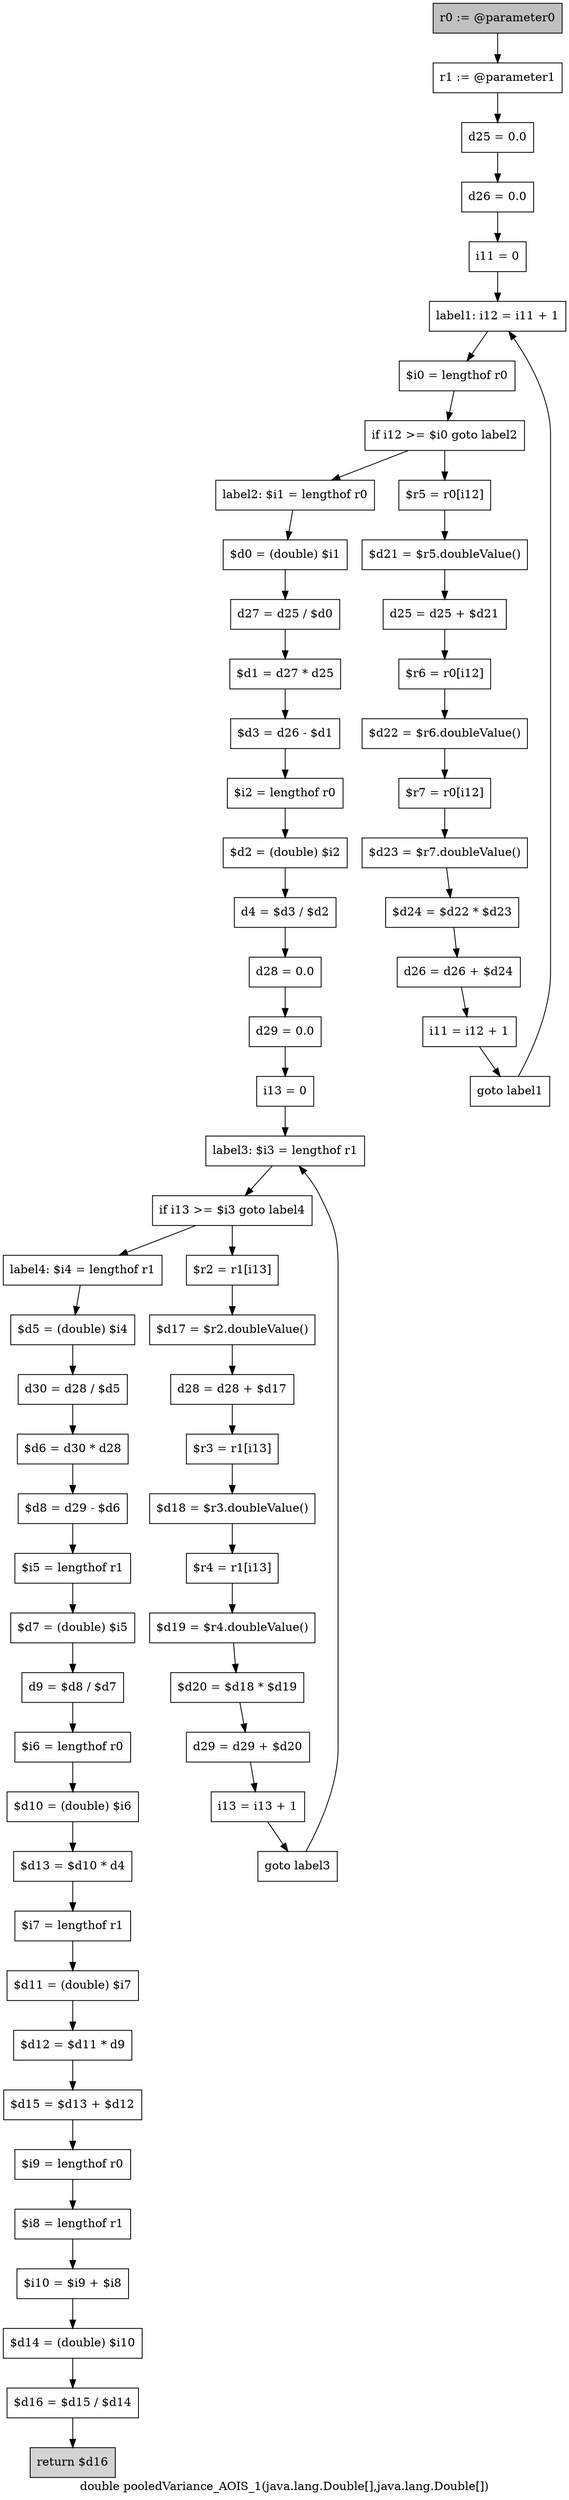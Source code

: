 digraph "double pooledVariance_AOIS_1(java.lang.Double[],java.lang.Double[])" {
    label="double pooledVariance_AOIS_1(java.lang.Double[],java.lang.Double[])";
    node [shape=box];
    "0" [style=filled,fillcolor=gray,label="r0 := @parameter0",];
    "1" [label="r1 := @parameter1",];
    "0"->"1";
    "2" [label="d25 = 0.0",];
    "1"->"2";
    "3" [label="d26 = 0.0",];
    "2"->"3";
    "4" [label="i11 = 0",];
    "3"->"4";
    "5" [label="label1: i12 = i11 + 1",];
    "4"->"5";
    "6" [label="$i0 = lengthof r0",];
    "5"->"6";
    "7" [label="if i12 >= $i0 goto label2",];
    "6"->"7";
    "8" [label="$r5 = r0[i12]",];
    "7"->"8";
    "19" [label="label2: $i1 = lengthof r0",];
    "7"->"19";
    "9" [label="$d21 = $r5.doubleValue()",];
    "8"->"9";
    "10" [label="d25 = d25 + $d21",];
    "9"->"10";
    "11" [label="$r6 = r0[i12]",];
    "10"->"11";
    "12" [label="$d22 = $r6.doubleValue()",];
    "11"->"12";
    "13" [label="$r7 = r0[i12]",];
    "12"->"13";
    "14" [label="$d23 = $r7.doubleValue()",];
    "13"->"14";
    "15" [label="$d24 = $d22 * $d23",];
    "14"->"15";
    "16" [label="d26 = d26 + $d24",];
    "15"->"16";
    "17" [label="i11 = i12 + 1",];
    "16"->"17";
    "18" [label="goto label1",];
    "17"->"18";
    "18"->"5";
    "20" [label="$d0 = (double) $i1",];
    "19"->"20";
    "21" [label="d27 = d25 / $d0",];
    "20"->"21";
    "22" [label="$d1 = d27 * d25",];
    "21"->"22";
    "23" [label="$d3 = d26 - $d1",];
    "22"->"23";
    "24" [label="$i2 = lengthof r0",];
    "23"->"24";
    "25" [label="$d2 = (double) $i2",];
    "24"->"25";
    "26" [label="d4 = $d3 / $d2",];
    "25"->"26";
    "27" [label="d28 = 0.0",];
    "26"->"27";
    "28" [label="d29 = 0.0",];
    "27"->"28";
    "29" [label="i13 = 0",];
    "28"->"29";
    "30" [label="label3: $i3 = lengthof r1",];
    "29"->"30";
    "31" [label="if i13 >= $i3 goto label4",];
    "30"->"31";
    "32" [label="$r2 = r1[i13]",];
    "31"->"32";
    "43" [label="label4: $i4 = lengthof r1",];
    "31"->"43";
    "33" [label="$d17 = $r2.doubleValue()",];
    "32"->"33";
    "34" [label="d28 = d28 + $d17",];
    "33"->"34";
    "35" [label="$r3 = r1[i13]",];
    "34"->"35";
    "36" [label="$d18 = $r3.doubleValue()",];
    "35"->"36";
    "37" [label="$r4 = r1[i13]",];
    "36"->"37";
    "38" [label="$d19 = $r4.doubleValue()",];
    "37"->"38";
    "39" [label="$d20 = $d18 * $d19",];
    "38"->"39";
    "40" [label="d29 = d29 + $d20",];
    "39"->"40";
    "41" [label="i13 = i13 + 1",];
    "40"->"41";
    "42" [label="goto label3",];
    "41"->"42";
    "42"->"30";
    "44" [label="$d5 = (double) $i4",];
    "43"->"44";
    "45" [label="d30 = d28 / $d5",];
    "44"->"45";
    "46" [label="$d6 = d30 * d28",];
    "45"->"46";
    "47" [label="$d8 = d29 - $d6",];
    "46"->"47";
    "48" [label="$i5 = lengthof r1",];
    "47"->"48";
    "49" [label="$d7 = (double) $i5",];
    "48"->"49";
    "50" [label="d9 = $d8 / $d7",];
    "49"->"50";
    "51" [label="$i6 = lengthof r0",];
    "50"->"51";
    "52" [label="$d10 = (double) $i6",];
    "51"->"52";
    "53" [label="$d13 = $d10 * d4",];
    "52"->"53";
    "54" [label="$i7 = lengthof r1",];
    "53"->"54";
    "55" [label="$d11 = (double) $i7",];
    "54"->"55";
    "56" [label="$d12 = $d11 * d9",];
    "55"->"56";
    "57" [label="$d15 = $d13 + $d12",];
    "56"->"57";
    "58" [label="$i9 = lengthof r0",];
    "57"->"58";
    "59" [label="$i8 = lengthof r1",];
    "58"->"59";
    "60" [label="$i10 = $i9 + $i8",];
    "59"->"60";
    "61" [label="$d14 = (double) $i10",];
    "60"->"61";
    "62" [label="$d16 = $d15 / $d14",];
    "61"->"62";
    "63" [style=filled,fillcolor=lightgray,label="return $d16",];
    "62"->"63";
}
